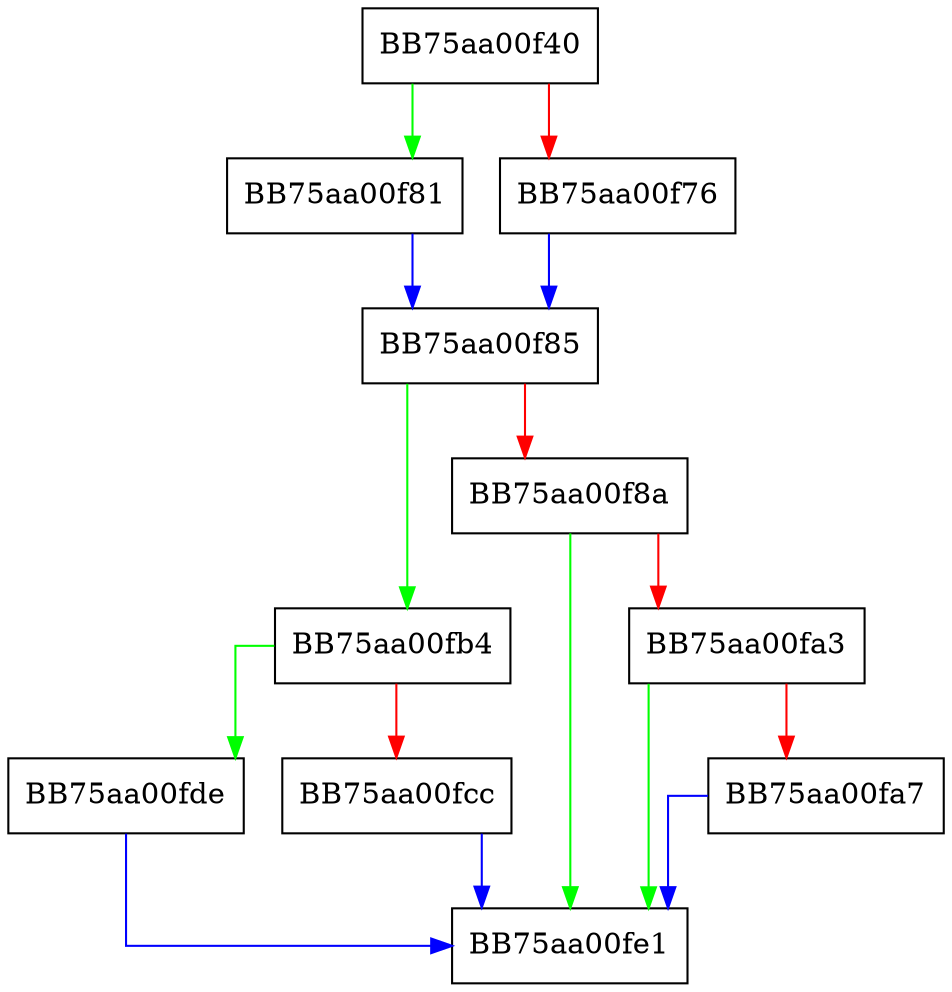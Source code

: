 digraph _Wcscoll {
  node [shape="box"];
  graph [splines=ortho];
  BB75aa00f40 -> BB75aa00f81 [color="green"];
  BB75aa00f40 -> BB75aa00f76 [color="red"];
  BB75aa00f76 -> BB75aa00f85 [color="blue"];
  BB75aa00f81 -> BB75aa00f85 [color="blue"];
  BB75aa00f85 -> BB75aa00fb4 [color="green"];
  BB75aa00f85 -> BB75aa00f8a [color="red"];
  BB75aa00f8a -> BB75aa00fe1 [color="green"];
  BB75aa00f8a -> BB75aa00fa3 [color="red"];
  BB75aa00fa3 -> BB75aa00fe1 [color="green"];
  BB75aa00fa3 -> BB75aa00fa7 [color="red"];
  BB75aa00fa7 -> BB75aa00fe1 [color="blue"];
  BB75aa00fb4 -> BB75aa00fde [color="green"];
  BB75aa00fb4 -> BB75aa00fcc [color="red"];
  BB75aa00fcc -> BB75aa00fe1 [color="blue"];
  BB75aa00fde -> BB75aa00fe1 [color="blue"];
}